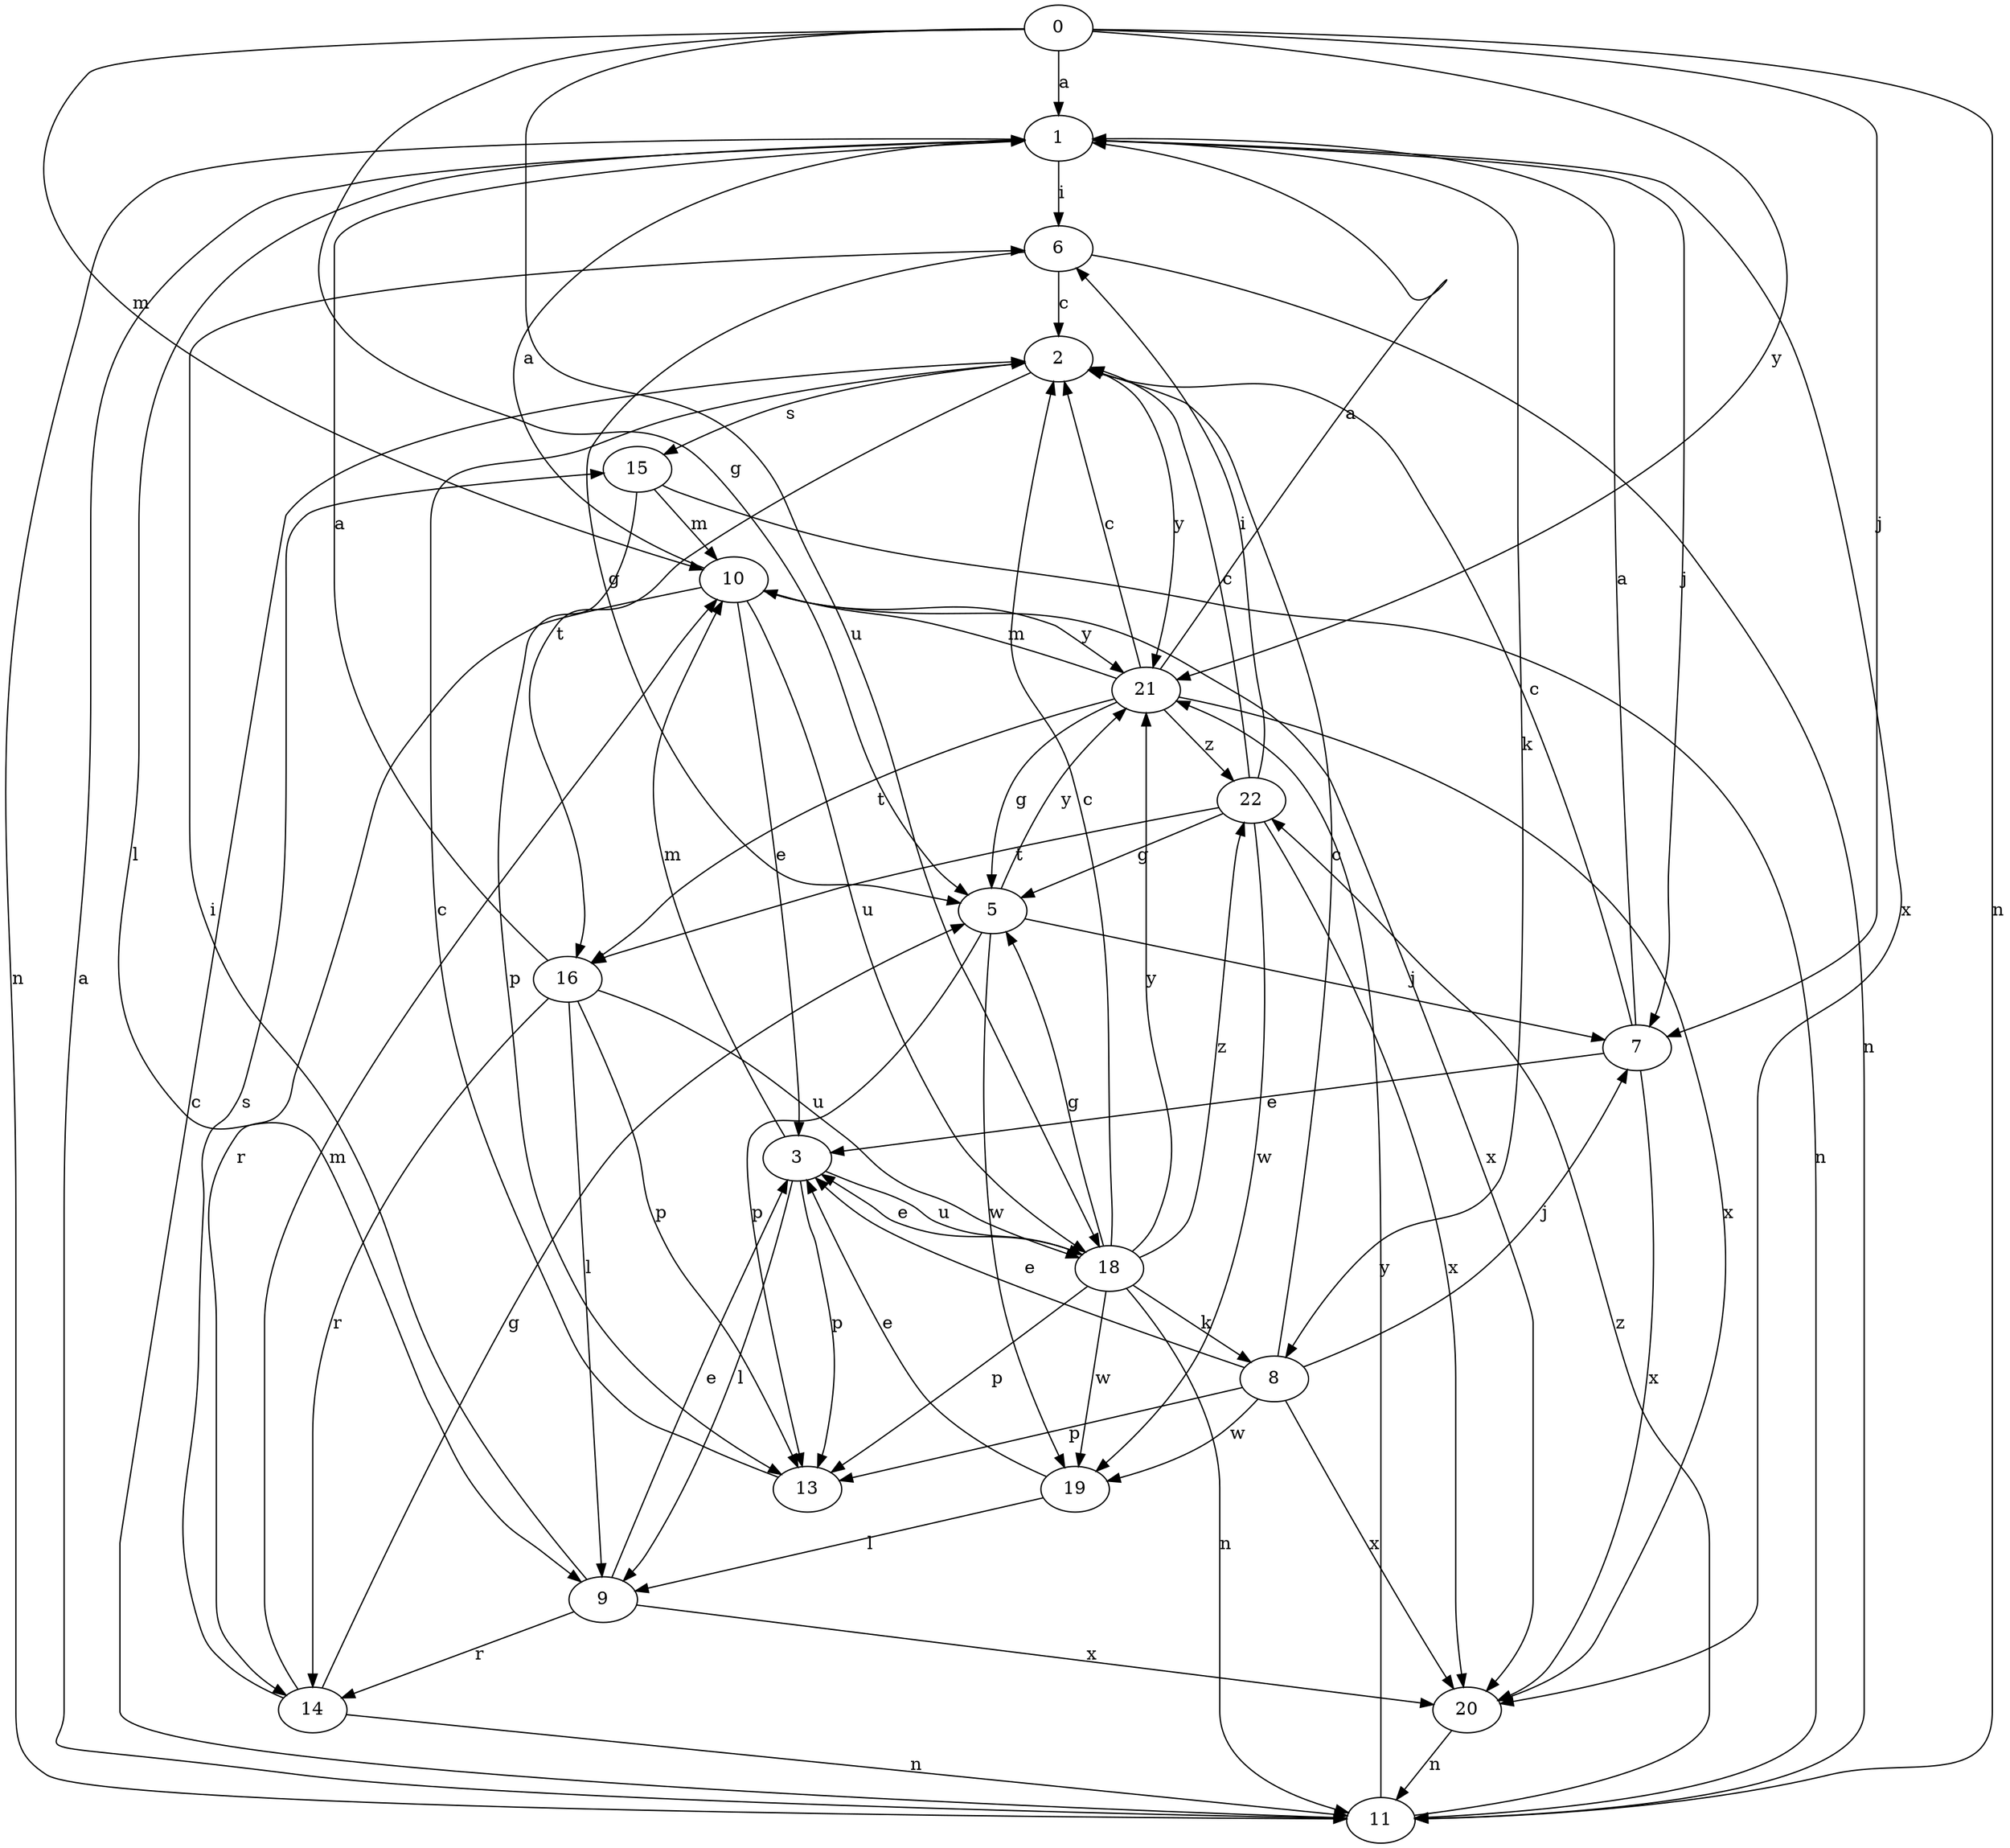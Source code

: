 strict digraph  {
0;
1;
2;
3;
5;
6;
7;
8;
9;
10;
11;
13;
14;
15;
16;
18;
19;
20;
21;
22;
0 -> 1  [label=a];
0 -> 5  [label=g];
0 -> 7  [label=j];
0 -> 10  [label=m];
0 -> 11  [label=n];
0 -> 18  [label=u];
0 -> 21  [label=y];
1 -> 6  [label=i];
1 -> 7  [label=j];
1 -> 8  [label=k];
1 -> 9  [label=l];
1 -> 11  [label=n];
1 -> 20  [label=x];
2 -> 15  [label=s];
2 -> 16  [label=t];
2 -> 21  [label=y];
3 -> 9  [label=l];
3 -> 10  [label=m];
3 -> 13  [label=p];
3 -> 18  [label=u];
5 -> 7  [label=j];
5 -> 13  [label=p];
5 -> 19  [label=w];
5 -> 21  [label=y];
6 -> 2  [label=c];
6 -> 5  [label=g];
6 -> 11  [label=n];
7 -> 1  [label=a];
7 -> 2  [label=c];
7 -> 3  [label=e];
7 -> 20  [label=x];
8 -> 2  [label=c];
8 -> 3  [label=e];
8 -> 7  [label=j];
8 -> 13  [label=p];
8 -> 19  [label=w];
8 -> 20  [label=x];
9 -> 3  [label=e];
9 -> 6  [label=i];
9 -> 14  [label=r];
9 -> 20  [label=x];
10 -> 1  [label=a];
10 -> 3  [label=e];
10 -> 14  [label=r];
10 -> 18  [label=u];
10 -> 20  [label=x];
10 -> 21  [label=y];
11 -> 1  [label=a];
11 -> 2  [label=c];
11 -> 21  [label=y];
11 -> 22  [label=z];
13 -> 2  [label=c];
14 -> 5  [label=g];
14 -> 10  [label=m];
14 -> 11  [label=n];
14 -> 15  [label=s];
15 -> 10  [label=m];
15 -> 11  [label=n];
15 -> 13  [label=p];
16 -> 1  [label=a];
16 -> 9  [label=l];
16 -> 13  [label=p];
16 -> 14  [label=r];
16 -> 18  [label=u];
18 -> 2  [label=c];
18 -> 3  [label=e];
18 -> 5  [label=g];
18 -> 8  [label=k];
18 -> 11  [label=n];
18 -> 13  [label=p];
18 -> 19  [label=w];
18 -> 21  [label=y];
18 -> 22  [label=z];
19 -> 3  [label=e];
19 -> 9  [label=l];
20 -> 11  [label=n];
21 -> 1  [label=a];
21 -> 2  [label=c];
21 -> 5  [label=g];
21 -> 10  [label=m];
21 -> 16  [label=t];
21 -> 20  [label=x];
21 -> 22  [label=z];
22 -> 2  [label=c];
22 -> 5  [label=g];
22 -> 6  [label=i];
22 -> 16  [label=t];
22 -> 19  [label=w];
22 -> 20  [label=x];
}
